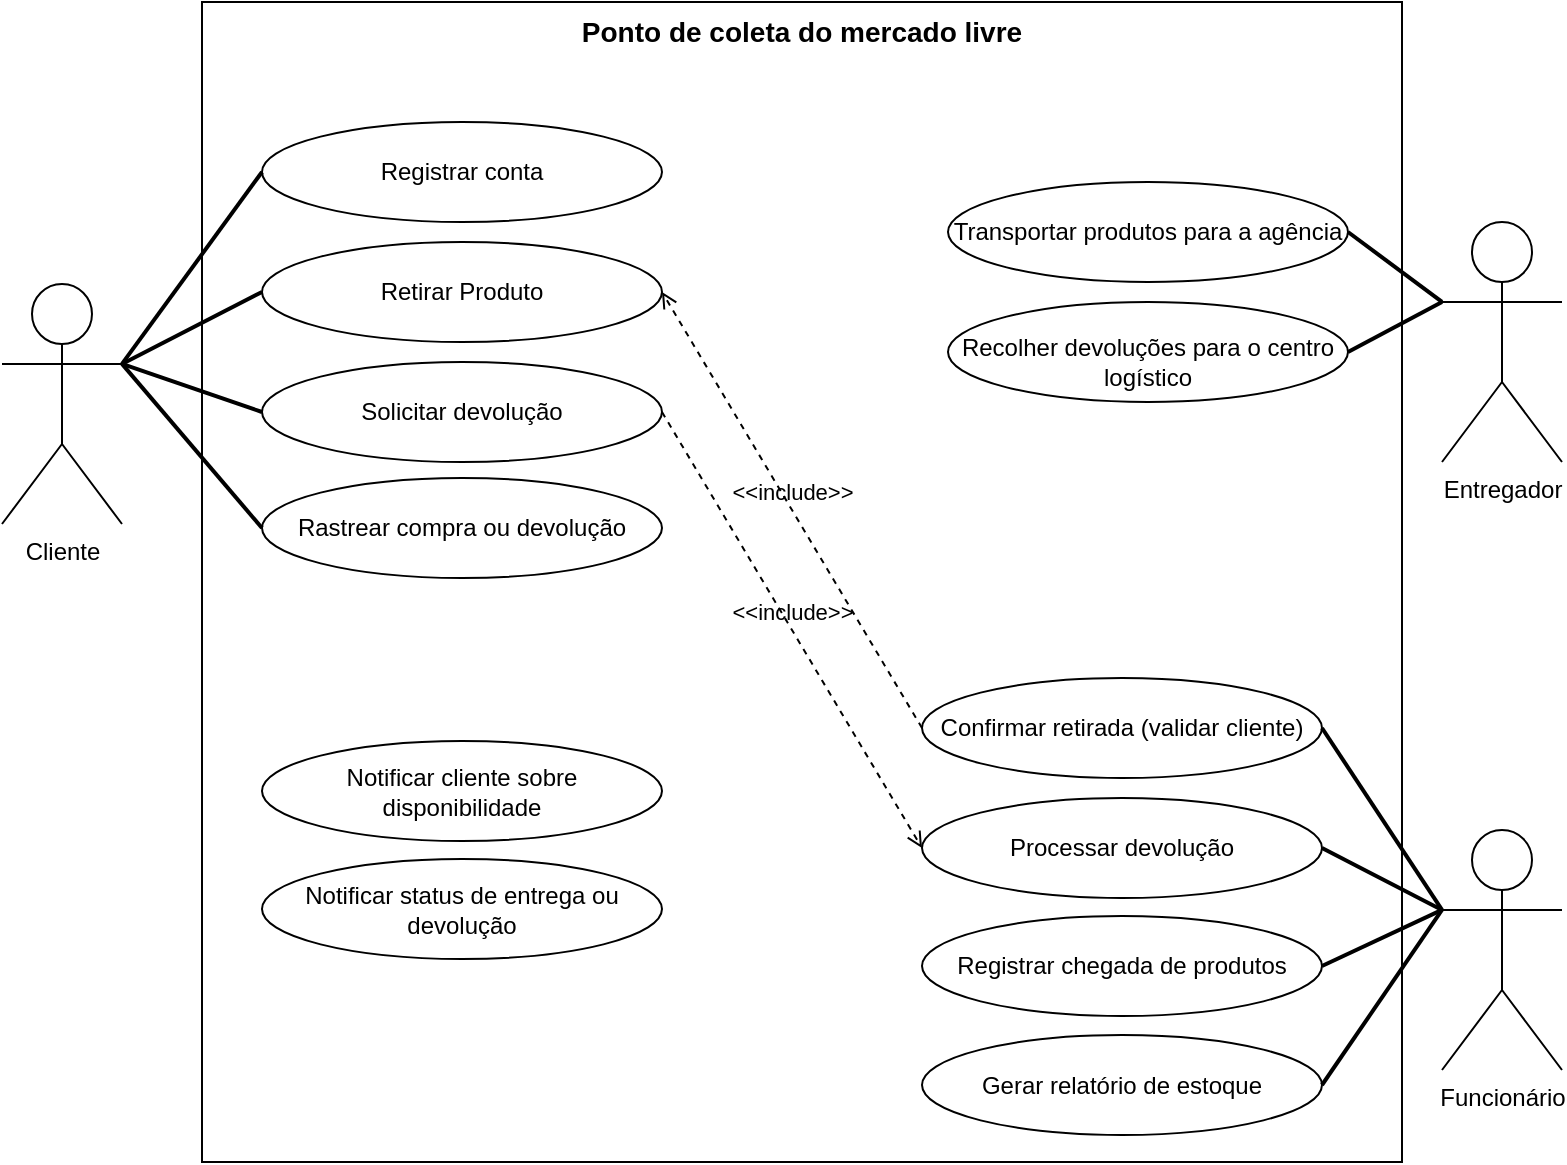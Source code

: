 <mxfile version="26.1.1">
  <diagram name="Página-1" id="jd6p-t7Q6WH0l8BRLF6l">
    <mxGraphModel dx="875" dy="435" grid="1" gridSize="10" guides="1" tooltips="1" connect="1" arrows="1" fold="1" page="1" pageScale="1" pageWidth="827" pageHeight="1169" math="0" shadow="0">
      <root>
        <mxCell id="0" />
        <mxCell id="1" parent="0" />
        <mxCell id="FeEFCU1vYZjdTVe1Qur_-5" value="Ponto de coleta do mercado livre" style="rounded=0;whiteSpace=wrap;html=1;verticalAlign=top;fontSize=14;fontStyle=1" vertex="1" parent="1">
          <mxGeometry x="110" y="10" width="600" height="580" as="geometry" />
        </mxCell>
        <mxCell id="JjyXnd0NtbJhpBLhwNoX-1" value="Funcionário" style="shape=umlActor;verticalLabelPosition=bottom;verticalAlign=top;html=1;outlineConnect=0;" parent="1" vertex="1">
          <mxGeometry x="730" y="424" width="60" height="120" as="geometry" />
        </mxCell>
        <mxCell id="JjyXnd0NtbJhpBLhwNoX-2" value="Entregador" style="shape=umlActor;verticalLabelPosition=bottom;verticalAlign=top;html=1;outlineConnect=0;" parent="1" vertex="1">
          <mxGeometry x="730" y="120" width="60" height="120" as="geometry" />
        </mxCell>
        <mxCell id="JjyXnd0NtbJhpBLhwNoX-3" value="Cliente" style="shape=umlActor;verticalLabelPosition=bottom;verticalAlign=top;html=1;outlineConnect=0;" parent="1" vertex="1">
          <mxGeometry x="10" y="151" width="60" height="120" as="geometry" />
        </mxCell>
        <mxCell id="JjyXnd0NtbJhpBLhwNoX-4" value="Registrar conta" style="ellipse;whiteSpace=wrap;html=1;" parent="1" vertex="1">
          <mxGeometry x="140" y="70" width="200" height="50" as="geometry" />
        </mxCell>
        <mxCell id="JjyXnd0NtbJhpBLhwNoX-6" value="Retirar Produto" style="ellipse;whiteSpace=wrap;html=1;" parent="1" vertex="1">
          <mxGeometry x="140" y="130" width="200" height="50" as="geometry" />
        </mxCell>
        <mxCell id="JjyXnd0NtbJhpBLhwNoX-7" value="Solicitar devolução" style="ellipse;whiteSpace=wrap;html=1;" parent="1" vertex="1">
          <mxGeometry x="140" y="190" width="200" height="50" as="geometry" />
        </mxCell>
        <mxCell id="JjyXnd0NtbJhpBLhwNoX-8" value="Registrar chegada de produtos" style="ellipse;whiteSpace=wrap;html=1;" parent="1" vertex="1">
          <mxGeometry x="470" y="467" width="200" height="50" as="geometry" />
        </mxCell>
        <mxCell id="JjyXnd0NtbJhpBLhwNoX-9" value="Confirmar retirada (validar cliente)" style="ellipse;whiteSpace=wrap;html=1;" parent="1" vertex="1">
          <mxGeometry x="470" y="348" width="200" height="50" as="geometry" />
        </mxCell>
        <mxCell id="JjyXnd0NtbJhpBLhwNoX-10" value="Processar devolução" style="ellipse;whiteSpace=wrap;html=1;" parent="1" vertex="1">
          <mxGeometry x="470" y="408" width="200" height="50" as="geometry" />
        </mxCell>
        <mxCell id="JjyXnd0NtbJhpBLhwNoX-11" value="Transportar produtos para a agência" style="ellipse;whiteSpace=wrap;html=1;spacingTop=0;" parent="1" vertex="1">
          <mxGeometry x="483" y="100" width="200" height="50" as="geometry" />
        </mxCell>
        <mxCell id="JjyXnd0NtbJhpBLhwNoX-12" value="Recolher devoluções para o centro logístico" style="ellipse;whiteSpace=wrap;html=1;spacingTop=10;" parent="1" vertex="1">
          <mxGeometry x="483" y="160" width="200" height="50" as="geometry" />
        </mxCell>
        <mxCell id="JjyXnd0NtbJhpBLhwNoX-21" value="Notificar status de entrega ou devolução" style="ellipse;whiteSpace=wrap;html=1;" parent="1" vertex="1">
          <mxGeometry x="140" y="438.5" width="200" height="50" as="geometry" />
        </mxCell>
        <mxCell id="JjyXnd0NtbJhpBLhwNoX-28" value="Gerar relatório de estoque" style="ellipse;whiteSpace=wrap;html=1;" parent="1" vertex="1">
          <mxGeometry x="470" y="526.5" width="200" height="50" as="geometry" />
        </mxCell>
        <mxCell id="JjyXnd0NtbJhpBLhwNoX-29" value="Rastrear compra ou devolução" style="ellipse;whiteSpace=wrap;html=1;" parent="1" vertex="1">
          <mxGeometry x="140" y="248" width="200" height="50" as="geometry" />
        </mxCell>
        <mxCell id="JjyXnd0NtbJhpBLhwNoX-30" value="Notificar cliente sobre disponibilidade" style="ellipse;whiteSpace=wrap;html=1;" parent="1" vertex="1">
          <mxGeometry x="140" y="379.5" width="200" height="50" as="geometry" />
        </mxCell>
        <mxCell id="FeEFCU1vYZjdTVe1Qur_-7" value="" style="endArrow=none;html=1;rounded=0;exitX=0;exitY=0.333;exitDx=0;exitDy=0;exitPerimeter=0;entryX=1;entryY=0.5;entryDx=0;entryDy=0;strokeWidth=2;" edge="1" parent="1" source="JjyXnd0NtbJhpBLhwNoX-1" target="JjyXnd0NtbJhpBLhwNoX-8">
          <mxGeometry width="50" height="50" relative="1" as="geometry">
            <mxPoint x="853" y="614" as="sourcePoint" />
            <mxPoint x="903" y="564" as="targetPoint" />
          </mxGeometry>
        </mxCell>
        <mxCell id="FeEFCU1vYZjdTVe1Qur_-8" value="" style="endArrow=none;html=1;rounded=0;exitX=0;exitY=0.333;exitDx=0;exitDy=0;exitPerimeter=0;entryX=1;entryY=0.5;entryDx=0;entryDy=0;strokeWidth=2;" edge="1" parent="1" source="JjyXnd0NtbJhpBLhwNoX-1" target="JjyXnd0NtbJhpBLhwNoX-9">
          <mxGeometry width="50" height="50" relative="1" as="geometry">
            <mxPoint x="423" y="429" as="sourcePoint" />
            <mxPoint x="548" y="410" as="targetPoint" />
          </mxGeometry>
        </mxCell>
        <mxCell id="FeEFCU1vYZjdTVe1Qur_-9" value="" style="endArrow=none;html=1;rounded=0;exitX=0;exitY=0.333;exitDx=0;exitDy=0;exitPerimeter=0;entryX=1;entryY=0.5;entryDx=0;entryDy=0;strokeWidth=2;" edge="1" parent="1" source="JjyXnd0NtbJhpBLhwNoX-1" target="JjyXnd0NtbJhpBLhwNoX-10">
          <mxGeometry width="50" height="50" relative="1" as="geometry">
            <mxPoint x="433" y="439" as="sourcePoint" />
            <mxPoint x="558" y="420" as="targetPoint" />
          </mxGeometry>
        </mxCell>
        <mxCell id="FeEFCU1vYZjdTVe1Qur_-14" value="" style="endArrow=none;html=1;rounded=0;exitX=1;exitY=0.333;exitDx=0;exitDy=0;exitPerimeter=0;entryX=0;entryY=0.5;entryDx=0;entryDy=0;strokeWidth=2;" edge="1" parent="1" source="JjyXnd0NtbJhpBLhwNoX-3" target="JjyXnd0NtbJhpBLhwNoX-4">
          <mxGeometry width="50" height="50" relative="1" as="geometry">
            <mxPoint x="80" y="471" as="sourcePoint" />
            <mxPoint x="150" y="386" as="targetPoint" />
          </mxGeometry>
        </mxCell>
        <mxCell id="FeEFCU1vYZjdTVe1Qur_-15" value="" style="endArrow=none;html=1;rounded=0;exitX=1;exitY=0.333;exitDx=0;exitDy=0;exitPerimeter=0;entryX=0;entryY=0.5;entryDx=0;entryDy=0;strokeWidth=2;" edge="1" parent="1" source="JjyXnd0NtbJhpBLhwNoX-3" target="JjyXnd0NtbJhpBLhwNoX-6">
          <mxGeometry width="50" height="50" relative="1" as="geometry">
            <mxPoint x="80" y="170" as="sourcePoint" />
            <mxPoint x="150" y="105" as="targetPoint" />
          </mxGeometry>
        </mxCell>
        <mxCell id="FeEFCU1vYZjdTVe1Qur_-16" value="" style="endArrow=none;html=1;rounded=0;exitX=1;exitY=0.333;exitDx=0;exitDy=0;exitPerimeter=0;entryX=0;entryY=0.5;entryDx=0;entryDy=0;strokeWidth=2;" edge="1" parent="1" source="JjyXnd0NtbJhpBLhwNoX-3" target="JjyXnd0NtbJhpBLhwNoX-7">
          <mxGeometry width="50" height="50" relative="1" as="geometry">
            <mxPoint x="90" y="180" as="sourcePoint" />
            <mxPoint x="160" y="115" as="targetPoint" />
          </mxGeometry>
        </mxCell>
        <mxCell id="FeEFCU1vYZjdTVe1Qur_-17" value="" style="endArrow=none;html=1;rounded=0;exitX=1;exitY=0.333;exitDx=0;exitDy=0;exitPerimeter=0;entryX=0;entryY=0.5;entryDx=0;entryDy=0;strokeWidth=2;" edge="1" parent="1" source="JjyXnd0NtbJhpBLhwNoX-3" target="JjyXnd0NtbJhpBLhwNoX-29">
          <mxGeometry width="50" height="50" relative="1" as="geometry">
            <mxPoint x="100" y="190" as="sourcePoint" />
            <mxPoint x="170" y="125" as="targetPoint" />
          </mxGeometry>
        </mxCell>
        <mxCell id="FeEFCU1vYZjdTVe1Qur_-22" value="" style="endArrow=none;html=1;rounded=0;exitX=1;exitY=0.5;exitDx=0;exitDy=0;entryX=0;entryY=0.333;entryDx=0;entryDy=0;strokeWidth=2;entryPerimeter=0;" edge="1" parent="1" source="JjyXnd0NtbJhpBLhwNoX-12" target="JjyXnd0NtbJhpBLhwNoX-2">
          <mxGeometry width="50" height="50" relative="1" as="geometry">
            <mxPoint x="770" y="506" as="sourcePoint" />
            <mxPoint x="723" y="416" as="targetPoint" />
          </mxGeometry>
        </mxCell>
        <mxCell id="FeEFCU1vYZjdTVe1Qur_-23" value="" style="endArrow=none;html=1;rounded=0;exitX=1;exitY=0.5;exitDx=0;exitDy=0;strokeWidth=2;entryX=0;entryY=0.333;entryDx=0;entryDy=0;entryPerimeter=0;" edge="1" parent="1" source="JjyXnd0NtbJhpBLhwNoX-11" target="JjyXnd0NtbJhpBLhwNoX-2">
          <mxGeometry width="50" height="50" relative="1" as="geometry">
            <mxPoint x="720" y="356" as="sourcePoint" />
            <mxPoint x="700" y="190" as="targetPoint" />
          </mxGeometry>
        </mxCell>
        <mxCell id="FeEFCU1vYZjdTVe1Qur_-30" value="" style="endArrow=none;html=1;rounded=0;exitX=0;exitY=0.333;exitDx=0;exitDy=0;exitPerimeter=0;entryX=1;entryY=0.5;entryDx=0;entryDy=0;strokeWidth=2;" edge="1" parent="1" source="JjyXnd0NtbJhpBLhwNoX-1" target="JjyXnd0NtbJhpBLhwNoX-28">
          <mxGeometry width="50" height="50" relative="1" as="geometry">
            <mxPoint x="740" y="487" as="sourcePoint" />
            <mxPoint x="680" y="474" as="targetPoint" />
          </mxGeometry>
        </mxCell>
        <mxCell id="FeEFCU1vYZjdTVe1Qur_-32" value="&amp;lt;&amp;lt;include&amp;gt;&amp;gt;" style="html=1;verticalAlign=bottom;labelBackgroundColor=none;endArrow=open;endFill=0;dashed=1;rounded=0;exitX=0;exitY=0.5;exitDx=0;exitDy=0;entryX=1;entryY=0.5;entryDx=0;entryDy=0;" edge="1" parent="1" source="JjyXnd0NtbJhpBLhwNoX-9" target="JjyXnd0NtbJhpBLhwNoX-6">
          <mxGeometry width="160" relative="1" as="geometry">
            <mxPoint x="380" y="320" as="sourcePoint" />
            <mxPoint x="540" y="320" as="targetPoint" />
          </mxGeometry>
        </mxCell>
        <mxCell id="FeEFCU1vYZjdTVe1Qur_-33" value="&amp;lt;&amp;lt;include&amp;gt;&amp;gt;" style="html=1;verticalAlign=bottom;labelBackgroundColor=none;endArrow=open;endFill=0;dashed=1;rounded=0;exitX=1;exitY=0.5;exitDx=0;exitDy=0;entryX=0;entryY=0.5;entryDx=0;entryDy=0;" edge="1" parent="1" source="JjyXnd0NtbJhpBLhwNoX-7" target="JjyXnd0NtbJhpBLhwNoX-10">
          <mxGeometry width="160" relative="1" as="geometry">
            <mxPoint x="480" y="383" as="sourcePoint" />
            <mxPoint x="350" y="165" as="targetPoint" />
          </mxGeometry>
        </mxCell>
      </root>
    </mxGraphModel>
  </diagram>
</mxfile>
